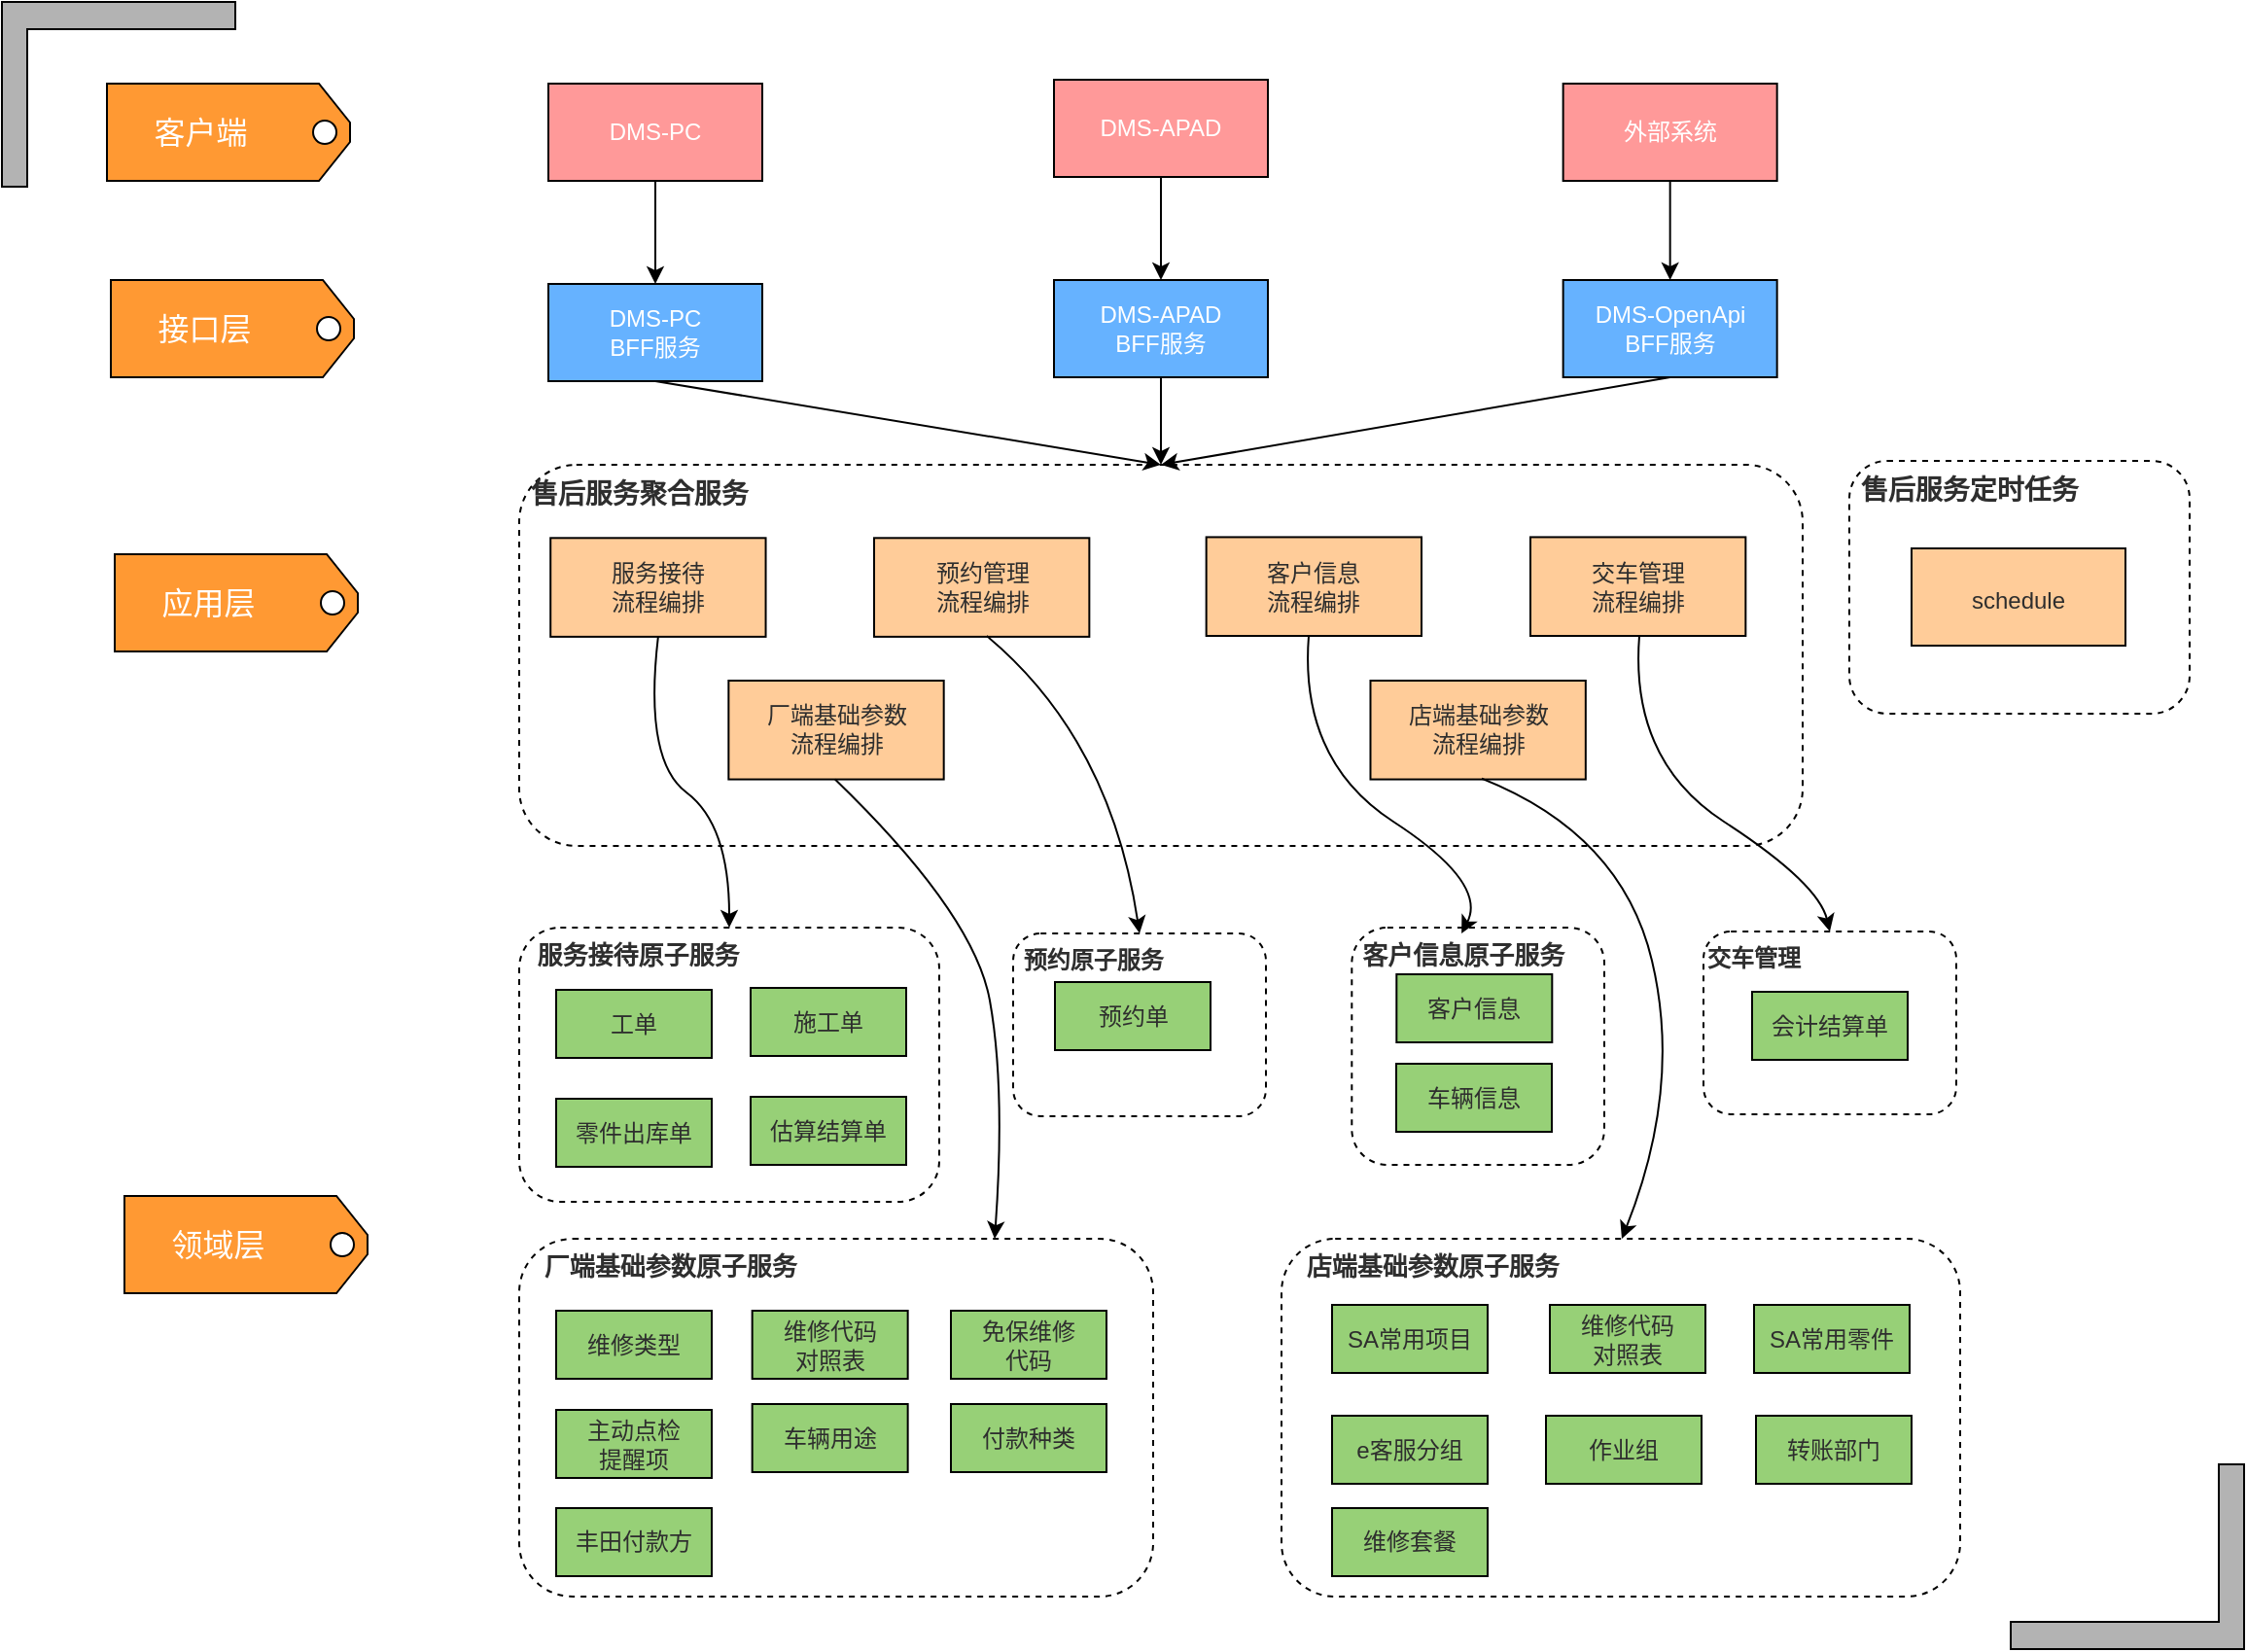 <mxfile version="16.4.5" type="github">
  <diagram id="rxQ1Elv-ItG-_THpZZtT" name="第 1 页">
    <mxGraphModel dx="1483" dy="766" grid="0" gridSize="10" guides="1" tooltips="1" connect="1" arrows="1" fold="1" page="1" pageScale="1" pageWidth="1169" pageHeight="1654" math="0" shadow="0">
      <root>
        <mxCell id="0" />
        <mxCell id="1" parent="0" />
        <mxCell id="jHMa6xc9n_6trjZNkkyf-11" value="&amp;nbsp;&lt;b&gt;预约原子服务&lt;/b&gt;" style="rounded=1;whiteSpace=wrap;html=1;fontSize=12;fontColor=#2E2E2E;fillColor=#FFFFFF;dashed=1;align=left;verticalAlign=top;" vertex="1" parent="1">
          <mxGeometry x="524" y="484" width="130" height="94" as="geometry" />
        </mxCell>
        <mxCell id="jHMa6xc9n_6trjZNkkyf-2" value="&lt;b&gt;&lt;font style=&quot;font-size: 13px&quot;&gt;&lt;font style=&quot;font-size: 13px&quot;&gt;&amp;nbsp;&amp;nbsp; 厂端基础参数&lt;/font&gt;&lt;/font&gt;&lt;font style=&quot;font-size: 13px&quot;&gt;原子服务&lt;/font&gt;&lt;/b&gt;" style="rounded=1;whiteSpace=wrap;html=1;fontSize=12;fontColor=#2E2E2E;fillColor=#FFFFFF;dashed=1;align=left;verticalAlign=top;" vertex="1" parent="1">
          <mxGeometry x="270" y="641" width="326" height="184" as="geometry" />
        </mxCell>
        <mxCell id="i3OPoqDQxN0986Pk2l1O-22" value="&lt;div style=&quot;font-size: 14px&quot; align=&quot;left&quot;&gt;&lt;font style=&quot;font-size: 14px&quot;&gt;&lt;b&gt;&lt;font style=&quot;font-size: 14px&quot; color=&quot;#2E2E2E&quot;&gt;&amp;nbsp;售后服务聚合服务&lt;/font&gt;&lt;/b&gt;&lt;/font&gt;&lt;/div&gt;" style="rounded=1;whiteSpace=wrap;html=1;fontSize=18;fontColor=#FFFFFF;fillColor=#FFFFFF;dashed=1;align=left;horizontal=1;verticalAlign=top;" parent="1" vertex="1">
          <mxGeometry x="270" y="243" width="660" height="196" as="geometry" />
        </mxCell>
        <mxCell id="i3OPoqDQxN0986Pk2l1O-4" style="edgeStyle=orthogonalEdgeStyle;rounded=0;orthogonalLoop=1;jettySize=auto;html=1;exitX=0.5;exitY=0;exitDx=0;exitDy=0;fontSize=18;fontColor=#FFFFFF;startArrow=none;" parent="1" source="i3OPoqDQxN0986Pk2l1O-2" edge="1">
          <mxGeometry relative="1" as="geometry">
            <mxPoint x="173" y="73" as="targetPoint" />
          </mxGeometry>
        </mxCell>
        <mxCell id="i3OPoqDQxN0986Pk2l1O-6" value="" style="group" parent="1" vertex="1" connectable="0">
          <mxGeometry x="58" y="47" width="125" height="50" as="geometry" />
        </mxCell>
        <mxCell id="i3OPoqDQxN0986Pk2l1O-1" value="&lt;div style=&quot;font-size: 16px&quot; align=&quot;left&quot;&gt;&lt;font style=&quot;font-size: 16px&quot; color=&quot;#FFFFFF&quot;&gt;&amp;nbsp;&amp;nbsp;&amp;nbsp;&amp;nbsp; 客户端&lt;/font&gt;&lt;/div&gt;" style="shape=loopLimit;whiteSpace=wrap;html=1;rotation=0;direction=south;fillColor=#FF9933;align=left;" parent="i3OPoqDQxN0986Pk2l1O-6" vertex="1">
          <mxGeometry width="125" height="50" as="geometry" />
        </mxCell>
        <mxCell id="i3OPoqDQxN0986Pk2l1O-2" value="" style="ellipse;whiteSpace=wrap;html=1;aspect=fixed;" parent="i3OPoqDQxN0986Pk2l1O-6" vertex="1">
          <mxGeometry x="106" y="19" width="12" height="12" as="geometry" />
        </mxCell>
        <mxCell id="i3OPoqDQxN0986Pk2l1O-7" value="" style="group" parent="1" vertex="1" connectable="0">
          <mxGeometry x="60" y="148" width="125" height="50" as="geometry" />
        </mxCell>
        <mxCell id="i3OPoqDQxN0986Pk2l1O-8" value="&lt;div style=&quot;font-size: 16px&quot; align=&quot;left&quot;&gt;&lt;font style=&quot;font-size: 16px&quot; color=&quot;#FFFFFF&quot;&gt;&amp;nbsp;&amp;nbsp;&amp;nbsp;&amp;nbsp; 接口层&lt;br&gt;&lt;/font&gt;&lt;/div&gt;" style="shape=loopLimit;whiteSpace=wrap;html=1;rotation=0;direction=south;fillColor=#FF9933;align=left;" parent="i3OPoqDQxN0986Pk2l1O-7" vertex="1">
          <mxGeometry width="125" height="50" as="geometry" />
        </mxCell>
        <mxCell id="i3OPoqDQxN0986Pk2l1O-9" value="" style="ellipse;whiteSpace=wrap;html=1;aspect=fixed;" parent="i3OPoqDQxN0986Pk2l1O-7" vertex="1">
          <mxGeometry x="106" y="19" width="12" height="12" as="geometry" />
        </mxCell>
        <mxCell id="i3OPoqDQxN0986Pk2l1O-10" value="" style="group" parent="1" vertex="1" connectable="0">
          <mxGeometry x="62" y="289" width="125" height="50" as="geometry" />
        </mxCell>
        <mxCell id="i3OPoqDQxN0986Pk2l1O-11" value="&lt;div style=&quot;font-size: 16px&quot; align=&quot;left&quot;&gt;&lt;font style=&quot;font-size: 16px&quot; color=&quot;#FFFFFF&quot;&gt;&amp;nbsp;&amp;nbsp;&amp;nbsp;&amp;nbsp; 应用层&lt;br&gt;&lt;/font&gt;&lt;/div&gt;" style="shape=loopLimit;whiteSpace=wrap;html=1;rotation=0;direction=south;fillColor=#FF9933;align=left;" parent="i3OPoqDQxN0986Pk2l1O-10" vertex="1">
          <mxGeometry width="125" height="50" as="geometry" />
        </mxCell>
        <mxCell id="i3OPoqDQxN0986Pk2l1O-12" value="" style="ellipse;whiteSpace=wrap;html=1;aspect=fixed;" parent="i3OPoqDQxN0986Pk2l1O-10" vertex="1">
          <mxGeometry x="106" y="19" width="12" height="12" as="geometry" />
        </mxCell>
        <mxCell id="i3OPoqDQxN0986Pk2l1O-14" value="" style="group" parent="1" vertex="1" connectable="0">
          <mxGeometry x="67" y="619" width="125" height="50" as="geometry" />
        </mxCell>
        <mxCell id="i3OPoqDQxN0986Pk2l1O-15" value="&lt;div style=&quot;font-size: 16px&quot; align=&quot;left&quot;&gt;&lt;font style=&quot;font-size: 16px&quot; color=&quot;#FFFFFF&quot;&gt;&amp;nbsp;&amp;nbsp;&amp;nbsp;&amp;nbsp; 领域层&lt;br&gt;&lt;/font&gt;&lt;/div&gt;" style="shape=loopLimit;whiteSpace=wrap;html=1;rotation=0;direction=south;fillColor=#FF9933;align=left;" parent="i3OPoqDQxN0986Pk2l1O-14" vertex="1">
          <mxGeometry width="125" height="50" as="geometry" />
        </mxCell>
        <mxCell id="i3OPoqDQxN0986Pk2l1O-16" value="" style="ellipse;whiteSpace=wrap;html=1;aspect=fixed;" parent="i3OPoqDQxN0986Pk2l1O-14" vertex="1">
          <mxGeometry x="106" y="19" width="12" height="12" as="geometry" />
        </mxCell>
        <mxCell id="i3OPoqDQxN0986Pk2l1O-45" style="edgeStyle=orthogonalEdgeStyle;rounded=0;orthogonalLoop=1;jettySize=auto;html=1;exitX=0.5;exitY=1;exitDx=0;exitDy=0;fontSize=12;fontColor=#2E2E2E;" parent="1" source="i3OPoqDQxN0986Pk2l1O-17" target="i3OPoqDQxN0986Pk2l1O-21" edge="1">
          <mxGeometry relative="1" as="geometry" />
        </mxCell>
        <mxCell id="i3OPoqDQxN0986Pk2l1O-17" value="&lt;font style=&quot;font-size: 12px;&quot;&gt;DMS-PC&lt;/font&gt;" style="rounded=0;whiteSpace=wrap;html=1;fontSize=12;fontColor=#FFFFFF;fillColor=#FF9999;" parent="1" vertex="1">
          <mxGeometry x="285" y="47" width="110" height="50" as="geometry" />
        </mxCell>
        <mxCell id="i3OPoqDQxN0986Pk2l1O-21" value="&lt;div style=&quot;font-size: 12px&quot;&gt;&lt;font style=&quot;font-size: 12px&quot;&gt;DMS-PC&lt;/font&gt;&lt;/div&gt;&lt;div style=&quot;font-size: 12px&quot;&gt;&lt;font style=&quot;font-size: 12px&quot;&gt;BFF服务&lt;/font&gt;&lt;/div&gt;" style="rounded=0;whiteSpace=wrap;html=1;fontSize=12;fontColor=#FFFFFF;fillColor=#66B2FF;" parent="1" vertex="1">
          <mxGeometry x="285" y="150" width="110" height="50" as="geometry" />
        </mxCell>
        <mxCell id="i3OPoqDQxN0986Pk2l1O-46" style="edgeStyle=orthogonalEdgeStyle;rounded=0;orthogonalLoop=1;jettySize=auto;html=1;exitX=0.5;exitY=1;exitDx=0;exitDy=0;fontSize=12;fontColor=#2E2E2E;" parent="1" edge="1">
          <mxGeometry relative="1" as="geometry">
            <mxPoint x="485" y="97" as="sourcePoint" />
          </mxGeometry>
        </mxCell>
        <mxCell id="i3OPoqDQxN0986Pk2l1O-52" style="edgeStyle=orthogonalEdgeStyle;rounded=0;orthogonalLoop=1;jettySize=auto;html=1;exitX=0.5;exitY=1;exitDx=0;exitDy=0;entryX=0.5;entryY=0;entryDx=0;entryDy=0;fontSize=12;fontColor=#2E2E2E;" parent="1" source="i3OPoqDQxN0986Pk2l1O-30" target="i3OPoqDQxN0986Pk2l1O-32" edge="1">
          <mxGeometry relative="1" as="geometry" />
        </mxCell>
        <mxCell id="i3OPoqDQxN0986Pk2l1O-30" value="&lt;font style=&quot;font-size: 12px;&quot;&gt;外部系统&lt;/font&gt;" style="rounded=0;whiteSpace=wrap;html=1;fontSize=12;fontColor=#FFFFFF;fillColor=#FF9999;" parent="1" vertex="1">
          <mxGeometry x="806.83" y="47" width="110" height="50" as="geometry" />
        </mxCell>
        <mxCell id="i3OPoqDQxN0986Pk2l1O-32" value="&lt;div style=&quot;font-size: 12px&quot;&gt;&lt;font style=&quot;font-size: 12px&quot;&gt;DMS-OpenApi&lt;/font&gt;&lt;/div&gt;&lt;div style=&quot;font-size: 12px&quot;&gt;&lt;font style=&quot;font-size: 12px&quot;&gt;BFF服务&lt;/font&gt;&lt;/div&gt;" style="rounded=0;whiteSpace=wrap;html=1;fontSize=12;fontColor=#FFFFFF;fillColor=#66B2FF;" parent="1" vertex="1">
          <mxGeometry x="806.83" y="148" width="110" height="50" as="geometry" />
        </mxCell>
        <mxCell id="i3OPoqDQxN0986Pk2l1O-33" value="&lt;div style=&quot;font-size: 14px&quot; align=&quot;left&quot;&gt;&lt;font style=&quot;font-size: 14px&quot;&gt;&lt;b&gt;&lt;font style=&quot;font-size: 14px&quot; color=&quot;#2E2E2E&quot;&gt;&amp;nbsp;&lt;/font&gt;&lt;/b&gt;&lt;/font&gt;&lt;font style=&quot;font-size: 14px&quot;&gt;&lt;b&gt;&lt;font style=&quot;font-size: 14px&quot; color=&quot;#2E2E2E&quot;&gt;&lt;font style=&quot;font-size: 14px&quot;&gt;&lt;b&gt;&lt;font style=&quot;font-size: 14px&quot; color=&quot;#2E2E2E&quot;&gt;售后服务&lt;/font&gt;&lt;/b&gt;&lt;/font&gt;定时任务&lt;/font&gt;&lt;/b&gt;&lt;/font&gt;&lt;/div&gt;" style="rounded=1;whiteSpace=wrap;html=1;fontSize=18;fontColor=#FFFFFF;fillColor=#FFFFFF;dashed=1;align=left;horizontal=1;verticalAlign=top;" parent="1" vertex="1">
          <mxGeometry x="954" y="241" width="175" height="130" as="geometry" />
        </mxCell>
        <mxCell id="i3OPoqDQxN0986Pk2l1O-34" value="&lt;font style=&quot;font-size: 12px&quot;&gt;schedule&lt;/font&gt;" style="rounded=0;whiteSpace=wrap;html=1;fontSize=16;fontColor=#2E2E2E;fillColor=#FFCC99;" parent="1" vertex="1">
          <mxGeometry x="986" y="286" width="110" height="50" as="geometry" />
        </mxCell>
        <mxCell id="i3OPoqDQxN0986Pk2l1O-56" value="" style="endArrow=classic;html=1;rounded=0;fontSize=12;fontColor=#2E2E2E;exitX=0.5;exitY=1;exitDx=0;exitDy=0;entryX=0.5;entryY=0;entryDx=0;entryDy=0;" parent="1" source="i3OPoqDQxN0986Pk2l1O-21" target="i3OPoqDQxN0986Pk2l1O-22" edge="1">
          <mxGeometry width="50" height="50" relative="1" as="geometry">
            <mxPoint x="429" y="301" as="sourcePoint" />
            <mxPoint x="479" y="251" as="targetPoint" />
          </mxGeometry>
        </mxCell>
        <mxCell id="i3OPoqDQxN0986Pk2l1O-59" value="" style="endArrow=classic;html=1;rounded=0;fontSize=12;fontColor=#2E2E2E;exitX=0.5;exitY=1;exitDx=0;exitDy=0;entryX=0.488;entryY=0;entryDx=0;entryDy=0;entryPerimeter=0;" parent="1" source="i3OPoqDQxN0986Pk2l1O-32" edge="1">
          <mxGeometry width="50" height="50" relative="1" as="geometry">
            <mxPoint x="437" y="301" as="sourcePoint" />
            <mxPoint x="600.08" y="243" as="targetPoint" />
          </mxGeometry>
        </mxCell>
        <mxCell id="i3OPoqDQxN0986Pk2l1O-62" value="&lt;b&gt;&lt;font style=&quot;font-size: 13px&quot;&gt;&lt;font style=&quot;font-size: 13px&quot;&gt;&amp;nbsp;&amp;nbsp; 店端基础参数&lt;/font&gt;&lt;/font&gt;&lt;font style=&quot;font-size: 13px&quot;&gt;原子服务&lt;/font&gt;&lt;/b&gt;" style="rounded=1;whiteSpace=wrap;html=1;fontSize=12;fontColor=#2E2E2E;fillColor=#FFFFFF;dashed=1;align=left;verticalAlign=top;" parent="1" vertex="1">
          <mxGeometry x="662" y="641" width="349" height="184" as="geometry" />
        </mxCell>
        <mxCell id="i3OPoqDQxN0986Pk2l1O-63" value="&lt;div&gt;主动点检&lt;/div&gt;&lt;div&gt;提醒项&lt;/div&gt;" style="rounded=0;whiteSpace=wrap;html=1;fontSize=12;fontColor=#2E2E2E;fillColor=#97D077;" parent="1" vertex="1">
          <mxGeometry x="289" y="729" width="80" height="35" as="geometry" />
        </mxCell>
        <mxCell id="i3OPoqDQxN0986Pk2l1O-64" value="作业组" style="rounded=0;whiteSpace=wrap;html=1;fontSize=12;fontColor=#2E2E2E;fillColor=#97D077;" parent="1" vertex="1">
          <mxGeometry x="798" y="732" width="80" height="35" as="geometry" />
        </mxCell>
        <mxCell id="i3OPoqDQxN0986Pk2l1O-72" value="&lt;b&gt;交车管理&lt;/b&gt;" style="rounded=1;whiteSpace=wrap;html=1;fontSize=12;fontColor=#2E2E2E;fillColor=#FFFFFF;dashed=1;align=left;verticalAlign=top;" parent="1" vertex="1">
          <mxGeometry x="879" y="483" width="130" height="94" as="geometry" />
        </mxCell>
        <mxCell id="i3OPoqDQxN0986Pk2l1O-74" value="维修类型" style="rounded=0;whiteSpace=wrap;html=1;fontSize=12;fontColor=#2E2E2E;fillColor=#97D077;" parent="1" vertex="1">
          <mxGeometry x="289" y="678" width="80" height="35" as="geometry" />
        </mxCell>
        <mxCell id="i3OPoqDQxN0986Pk2l1O-75" value="SA常用零件" style="rounded=0;whiteSpace=wrap;html=1;fontSize=12;fontColor=#2E2E2E;fillColor=#97D077;" parent="1" vertex="1">
          <mxGeometry x="905" y="675" width="80" height="35" as="geometry" />
        </mxCell>
        <mxCell id="i3OPoqDQxN0986Pk2l1O-76" value="会计结算单" style="rounded=0;whiteSpace=wrap;html=1;fontSize=12;fontColor=#2E2E2E;fillColor=#97D077;" parent="1" vertex="1">
          <mxGeometry x="904" y="514" width="80" height="35" as="geometry" />
        </mxCell>
        <mxCell id="i3OPoqDQxN0986Pk2l1O-77" value="&lt;font style=&quot;font-size: 13px&quot;&gt;&lt;b&gt;&amp;nbsp; 服务接待原子服务&lt;/b&gt;&lt;/font&gt;" style="rounded=1;whiteSpace=wrap;html=1;fontSize=12;fontColor=#2E2E2E;fillColor=#FFFFFF;dashed=1;align=left;verticalAlign=top;" parent="1" vertex="1">
          <mxGeometry x="270" y="481" width="216" height="141" as="geometry" />
        </mxCell>
        <mxCell id="i3OPoqDQxN0986Pk2l1O-78" value="预约单" style="rounded=0;whiteSpace=wrap;html=1;fontSize=12;fontColor=#2E2E2E;fillColor=#97D077;" parent="1" vertex="1">
          <mxGeometry x="545.5" y="509" width="80" height="35" as="geometry" />
        </mxCell>
        <mxCell id="i3OPoqDQxN0986Pk2l1O-80" value="工单" style="rounded=0;whiteSpace=wrap;html=1;fontSize=12;fontColor=#2E2E2E;fillColor=#97D077;" parent="1" vertex="1">
          <mxGeometry x="289.0" y="513" width="80" height="35" as="geometry" />
        </mxCell>
        <mxCell id="i3OPoqDQxN0986Pk2l1O-24" value="服务接待&lt;br style=&quot;font-size: 12px&quot;&gt;&lt;div style=&quot;font-size: 12px&quot;&gt;&lt;font style=&quot;font-size: 12px&quot;&gt;流程编排&lt;br style=&quot;font-size: 12px&quot;&gt;&lt;/font&gt;&lt;/div&gt;" style="rounded=0;whiteSpace=wrap;html=1;fontSize=12;fontColor=#2E2E2E;fillColor=#FFCC99;" parent="1" vertex="1">
          <mxGeometry x="286.098" y="280.656" width="110.671" height="50.781" as="geometry" />
        </mxCell>
        <mxCell id="i3OPoqDQxN0986Pk2l1O-25" value="预约管理&lt;br&gt;&lt;div style=&quot;font-size: 12px&quot;&gt;&lt;font style=&quot;font-size: 12px&quot;&gt;流程编排&lt;/font&gt;&lt;br style=&quot;font-size: 12px&quot;&gt;&lt;/div&gt;" style="rounded=0;whiteSpace=wrap;html=1;fontSize=12;fontColor=#2E2E2E;fillColor=#FFCC99;" parent="1" vertex="1">
          <mxGeometry x="452.504" y="280.656" width="110.671" height="50.781" as="geometry" />
        </mxCell>
        <mxCell id="i3OPoqDQxN0986Pk2l1O-26" value="&lt;div style=&quot;font-size: 12px&quot;&gt;&lt;font style=&quot;font-size: 12px&quot;&gt;客户信息&lt;/font&gt;&lt;/div&gt;&lt;div style=&quot;font-size: 12px&quot;&gt;&lt;font style=&quot;font-size: 12px&quot;&gt;流程编排&lt;/font&gt;&lt;/div&gt;" style="rounded=0;whiteSpace=wrap;html=1;fontSize=12;fontColor=#2E2E2E;fillColor=#FFCC99;" parent="1" vertex="1">
          <mxGeometry x="623.331" y="280.216" width="110.671" height="50.781" as="geometry" />
        </mxCell>
        <mxCell id="i3OPoqDQxN0986Pk2l1O-28" value="交车管理&lt;br&gt;&lt;div style=&quot;font-size: 12px&quot;&gt;&lt;font style=&quot;font-size: 12px&quot;&gt;流程编排&lt;/font&gt;&lt;/div&gt;" style="rounded=0;whiteSpace=wrap;html=1;fontSize=12;fontColor=#2E2E2E;fillColor=#FFCC99;" parent="1" vertex="1">
          <mxGeometry x="790.004" y="280.216" width="110.671" height="50.781" as="geometry" />
        </mxCell>
        <mxCell id="i3OPoqDQxN0986Pk2l1O-98" value="" style="shape=corner;whiteSpace=wrap;html=1;fontSize=12;fontColor=#2E2E2E;fillColor=#B3B3B3;dx=13;dy=14;" parent="1" vertex="1">
          <mxGeometry x="4" y="5" width="120" height="95" as="geometry" />
        </mxCell>
        <mxCell id="i3OPoqDQxN0986Pk2l1O-99" value="" style="shape=corner;whiteSpace=wrap;html=1;fontSize=12;fontColor=#2E2E2E;fillColor=#B3B3B3;dx=13;dy=14;rotation=-180;" parent="1" vertex="1">
          <mxGeometry x="1037" y="757" width="120" height="95" as="geometry" />
        </mxCell>
        <mxCell id="-a9_Qz3bq9H2a8sFKD40-7" value="&lt;div&gt;维修代码&lt;/div&gt;&lt;div&gt;对照表&lt;/div&gt;" style="rounded=0;whiteSpace=wrap;html=1;fontSize=12;fontColor=#2E2E2E;fillColor=#97D077;" parent="1" vertex="1">
          <mxGeometry x="800" y="675" width="80" height="35" as="geometry" />
        </mxCell>
        <mxCell id="-a9_Qz3bq9H2a8sFKD40-8" value="SA常用项目" style="rounded=0;whiteSpace=wrap;html=1;fontSize=12;fontColor=#2E2E2E;fillColor=#97D077;" parent="1" vertex="1">
          <mxGeometry x="688" y="675" width="80" height="35" as="geometry" />
        </mxCell>
        <mxCell id="-a9_Qz3bq9H2a8sFKD40-14" value="付款种类" style="rounded=0;whiteSpace=wrap;html=1;fontSize=12;fontColor=#2E2E2E;fillColor=#97D077;" parent="1" vertex="1">
          <mxGeometry x="492" y="726" width="80" height="35" as="geometry" />
        </mxCell>
        <mxCell id="-a9_Qz3bq9H2a8sFKD40-15" value="&lt;div&gt;免保维修&lt;/div&gt;&lt;div&gt;代码&lt;/div&gt;" style="rounded=0;whiteSpace=wrap;html=1;fontSize=12;fontColor=#2E2E2E;fillColor=#97D077;" parent="1" vertex="1">
          <mxGeometry x="492" y="678" width="80" height="35" as="geometry" />
        </mxCell>
        <mxCell id="-a9_Qz3bq9H2a8sFKD40-16" value="e客服分组" style="rounded=0;whiteSpace=wrap;html=1;fontSize=12;fontColor=#2E2E2E;fillColor=#97D077;" parent="1" vertex="1">
          <mxGeometry x="688" y="732" width="80" height="35" as="geometry" />
        </mxCell>
        <mxCell id="-a9_Qz3bq9H2a8sFKD40-17" value="&lt;font style=&quot;font-size: 13px&quot;&gt;&lt;b&gt;&amp;nbsp;客户信息原子服务&lt;/b&gt;&lt;/font&gt;" style="rounded=1;whiteSpace=wrap;html=1;fontSize=12;fontColor=#2E2E2E;fillColor=#FFFFFF;dashed=1;align=left;verticalAlign=top;" parent="1" vertex="1">
          <mxGeometry x="698.16" y="481" width="129.84" height="122" as="geometry" />
        </mxCell>
        <mxCell id="-a9_Qz3bq9H2a8sFKD40-18" value="施工单" style="rounded=0;whiteSpace=wrap;html=1;fontSize=12;fontColor=#2E2E2E;fillColor=#97D077;" parent="1" vertex="1">
          <mxGeometry x="389.0" y="512" width="80" height="35" as="geometry" />
        </mxCell>
        <mxCell id="s9HHMkbHFHmXN_6QrmUK-11" style="edgeStyle=orthogonalEdgeStyle;rounded=0;orthogonalLoop=1;jettySize=auto;html=1;exitX=0.5;exitY=1;exitDx=0;exitDy=0;entryX=0.5;entryY=0;entryDx=0;entryDy=0;" parent="1" source="s9HHMkbHFHmXN_6QrmUK-8" target="s9HHMkbHFHmXN_6QrmUK-9" edge="1">
          <mxGeometry relative="1" as="geometry" />
        </mxCell>
        <mxCell id="s9HHMkbHFHmXN_6QrmUK-8" value="&lt;font style=&quot;font-size: 12px&quot;&gt;DMS-APAD&lt;/font&gt;" style="rounded=0;whiteSpace=wrap;html=1;fontSize=12;fontColor=#FFFFFF;fillColor=#FF9999;" parent="1" vertex="1">
          <mxGeometry x="545" y="45" width="110" height="50" as="geometry" />
        </mxCell>
        <mxCell id="s9HHMkbHFHmXN_6QrmUK-12" style="edgeStyle=orthogonalEdgeStyle;rounded=0;orthogonalLoop=1;jettySize=auto;html=1;exitX=0.5;exitY=1;exitDx=0;exitDy=0;" parent="1" source="s9HHMkbHFHmXN_6QrmUK-9" target="i3OPoqDQxN0986Pk2l1O-22" edge="1">
          <mxGeometry relative="1" as="geometry" />
        </mxCell>
        <mxCell id="s9HHMkbHFHmXN_6QrmUK-9" value="&lt;div style=&quot;font-size: 12px&quot;&gt;&lt;font style=&quot;font-size: 12px&quot;&gt;DMS-APAD&lt;/font&gt;&lt;/div&gt;&lt;div style=&quot;font-size: 12px&quot;&gt;&lt;font style=&quot;font-size: 12px&quot;&gt;BFF服务&lt;/font&gt;&lt;/div&gt;" style="rounded=0;whiteSpace=wrap;html=1;fontSize=12;fontColor=#FFFFFF;fillColor=#66B2FF;" parent="1" vertex="1">
          <mxGeometry x="545" y="148" width="110" height="50" as="geometry" />
        </mxCell>
        <mxCell id="s9HHMkbHFHmXN_6QrmUK-16" value="维修套餐" style="rounded=0;whiteSpace=wrap;html=1;fontSize=12;fontColor=#2E2E2E;fillColor=#97D077;" parent="1" vertex="1">
          <mxGeometry x="688" y="779.5" width="80" height="35" as="geometry" />
        </mxCell>
        <mxCell id="s9HHMkbHFHmXN_6QrmUK-21" value="客户信息" style="rounded=0;whiteSpace=wrap;html=1;fontSize=12;fontColor=#2E2E2E;fillColor=#97D077;" parent="1" vertex="1">
          <mxGeometry x="721.16" y="505" width="80" height="35" as="geometry" />
        </mxCell>
        <mxCell id="9plaYg8qMZ9sbKhotWY8-1" value="&lt;div&gt;维修代码&lt;/div&gt;&lt;div&gt;对照表&lt;/div&gt;" style="rounded=0;whiteSpace=wrap;html=1;fontSize=12;fontColor=#2E2E2E;fillColor=#97D077;" parent="1" vertex="1">
          <mxGeometry x="389.83" y="678" width="80" height="35" as="geometry" />
        </mxCell>
        <mxCell id="9plaYg8qMZ9sbKhotWY8-4" value="转账部门" style="rounded=0;whiteSpace=wrap;html=1;fontSize=12;fontColor=#2E2E2E;fillColor=#97D077;" parent="1" vertex="1">
          <mxGeometry x="906" y="732" width="80" height="35" as="geometry" />
        </mxCell>
        <mxCell id="jHMa6xc9n_6trjZNkkyf-4" value="车辆用途" style="rounded=0;whiteSpace=wrap;html=1;fontSize=12;fontColor=#2E2E2E;fillColor=#97D077;" vertex="1" parent="1">
          <mxGeometry x="389.83" y="726" width="80" height="35" as="geometry" />
        </mxCell>
        <mxCell id="jHMa6xc9n_6trjZNkkyf-6" value="丰田付款方" style="rounded=0;whiteSpace=wrap;html=1;fontSize=12;fontColor=#2E2E2E;fillColor=#97D077;" vertex="1" parent="1">
          <mxGeometry x="289.0" y="779.5" width="80" height="35" as="geometry" />
        </mxCell>
        <mxCell id="jHMa6xc9n_6trjZNkkyf-7" value="零件出库单" style="rounded=0;whiteSpace=wrap;html=1;fontSize=12;fontColor=#2E2E2E;fillColor=#97D077;" vertex="1" parent="1">
          <mxGeometry x="289.0" y="569" width="80" height="35" as="geometry" />
        </mxCell>
        <mxCell id="jHMa6xc9n_6trjZNkkyf-8" value="估算结算单" style="rounded=0;whiteSpace=wrap;html=1;fontSize=12;fontColor=#2E2E2E;fillColor=#97D077;" vertex="1" parent="1">
          <mxGeometry x="389.0" y="568" width="80" height="35" as="geometry" />
        </mxCell>
        <mxCell id="jHMa6xc9n_6trjZNkkyf-10" value="车辆信息" style="rounded=0;whiteSpace=wrap;html=1;fontSize=12;fontColor=#2E2E2E;fillColor=#97D077;" vertex="1" parent="1">
          <mxGeometry x="721" y="551" width="80" height="35" as="geometry" />
        </mxCell>
        <mxCell id="jHMa6xc9n_6trjZNkkyf-17" value="厂端基础参数&lt;br style=&quot;font-size: 12px&quot;&gt;&lt;div style=&quot;font-size: 12px&quot;&gt;&lt;font style=&quot;font-size: 12px&quot;&gt;流程编排&lt;br style=&quot;font-size: 12px&quot;&gt;&lt;/font&gt;&lt;/div&gt;" style="rounded=0;whiteSpace=wrap;html=1;fontSize=12;fontColor=#2E2E2E;fillColor=#FFCC99;" vertex="1" parent="1">
          <mxGeometry x="377.668" y="353.996" width="110.671" height="50.781" as="geometry" />
        </mxCell>
        <mxCell id="jHMa6xc9n_6trjZNkkyf-18" value="店端基础参数&lt;br&gt;&lt;div style=&quot;font-size: 12px&quot;&gt;&lt;font style=&quot;font-size: 12px&quot;&gt;流程编排&lt;/font&gt;&lt;br style=&quot;font-size: 12px&quot;&gt;&lt;/div&gt;" style="rounded=0;whiteSpace=wrap;html=1;fontSize=12;fontColor=#2E2E2E;fillColor=#FFCC99;" vertex="1" parent="1">
          <mxGeometry x="707.744" y="353.996" width="110.671" height="50.781" as="geometry" />
        </mxCell>
        <mxCell id="jHMa6xc9n_6trjZNkkyf-21" value="" style="curved=1;endArrow=classic;html=1;rounded=0;exitX=0.5;exitY=1;exitDx=0;exitDy=0;" edge="1" parent="1" source="i3OPoqDQxN0986Pk2l1O-24" target="i3OPoqDQxN0986Pk2l1O-77">
          <mxGeometry width="50" height="50" relative="1" as="geometry">
            <mxPoint x="355" y="369" as="sourcePoint" />
            <mxPoint x="305" y="419" as="targetPoint" />
            <Array as="points">
              <mxPoint x="334" y="395" />
              <mxPoint x="378" y="428" />
            </Array>
          </mxGeometry>
        </mxCell>
        <mxCell id="jHMa6xc9n_6trjZNkkyf-22" value="" style="curved=1;endArrow=classic;html=1;rounded=0;exitX=0.5;exitY=1;exitDx=0;exitDy=0;entryX=0.5;entryY=0;entryDx=0;entryDy=0;" edge="1" parent="1" target="jHMa6xc9n_6trjZNkkyf-11">
          <mxGeometry width="50" height="50" relative="1" as="geometry">
            <mxPoint x="510.433" y="330.998" as="sourcePoint" />
            <mxPoint x="534.762" y="480.56" as="targetPoint" />
            <Array as="points">
              <mxPoint x="574" y="384" />
            </Array>
          </mxGeometry>
        </mxCell>
        <mxCell id="jHMa6xc9n_6trjZNkkyf-23" value="" style="curved=1;endArrow=classic;html=1;rounded=0;exitX=0.5;exitY=1;exitDx=0;exitDy=0;entryX=0.5;entryY=0;entryDx=0;entryDy=0;" edge="1" parent="1">
          <mxGeometry width="50" height="50" relative="1" as="geometry">
            <mxPoint x="676.003" y="330.997" as="sourcePoint" />
            <mxPoint x="754.57" y="484" as="targetPoint" />
            <Array as="points">
              <mxPoint x="671" y="395" />
              <mxPoint x="768" y="458" />
            </Array>
          </mxGeometry>
        </mxCell>
        <mxCell id="jHMa6xc9n_6trjZNkkyf-24" value="" style="curved=1;endArrow=classic;html=1;rounded=0;exitX=0.5;exitY=1;exitDx=0;exitDy=0;entryX=0.5;entryY=0;entryDx=0;entryDy=0;" edge="1" parent="1" target="i3OPoqDQxN0986Pk2l1O-72">
          <mxGeometry width="50" height="50" relative="1" as="geometry">
            <mxPoint x="846.003" y="330.997" as="sourcePoint" />
            <mxPoint x="924.57" y="484" as="targetPoint" />
            <Array as="points">
              <mxPoint x="841" y="395" />
              <mxPoint x="938" y="458" />
            </Array>
          </mxGeometry>
        </mxCell>
        <mxCell id="jHMa6xc9n_6trjZNkkyf-25" value="" style="curved=1;endArrow=classic;html=1;rounded=0;exitX=0.5;exitY=1;exitDx=0;exitDy=0;entryX=0.75;entryY=0;entryDx=0;entryDy=0;" edge="1" parent="1" target="jHMa6xc9n_6trjZNkkyf-2">
          <mxGeometry width="50" height="50" relative="1" as="geometry">
            <mxPoint x="432.433" y="404.778" as="sourcePoint" />
            <mxPoint x="469.0" y="554.34" as="targetPoint" />
            <Array as="points">
              <mxPoint x="504" y="474" />
              <mxPoint x="520" y="563" />
            </Array>
          </mxGeometry>
        </mxCell>
        <mxCell id="jHMa6xc9n_6trjZNkkyf-26" value="" style="curved=1;endArrow=classic;html=1;rounded=0;exitX=0.5;exitY=1;exitDx=0;exitDy=0;" edge="1" parent="1">
          <mxGeometry width="50" height="50" relative="1" as="geometry">
            <mxPoint x="765.003" y="404.388" as="sourcePoint" />
            <mxPoint x="837" y="641" as="targetPoint" />
            <Array as="points">
              <mxPoint x="837" y="433" />
              <mxPoint x="868" y="563" />
            </Array>
          </mxGeometry>
        </mxCell>
      </root>
    </mxGraphModel>
  </diagram>
</mxfile>
